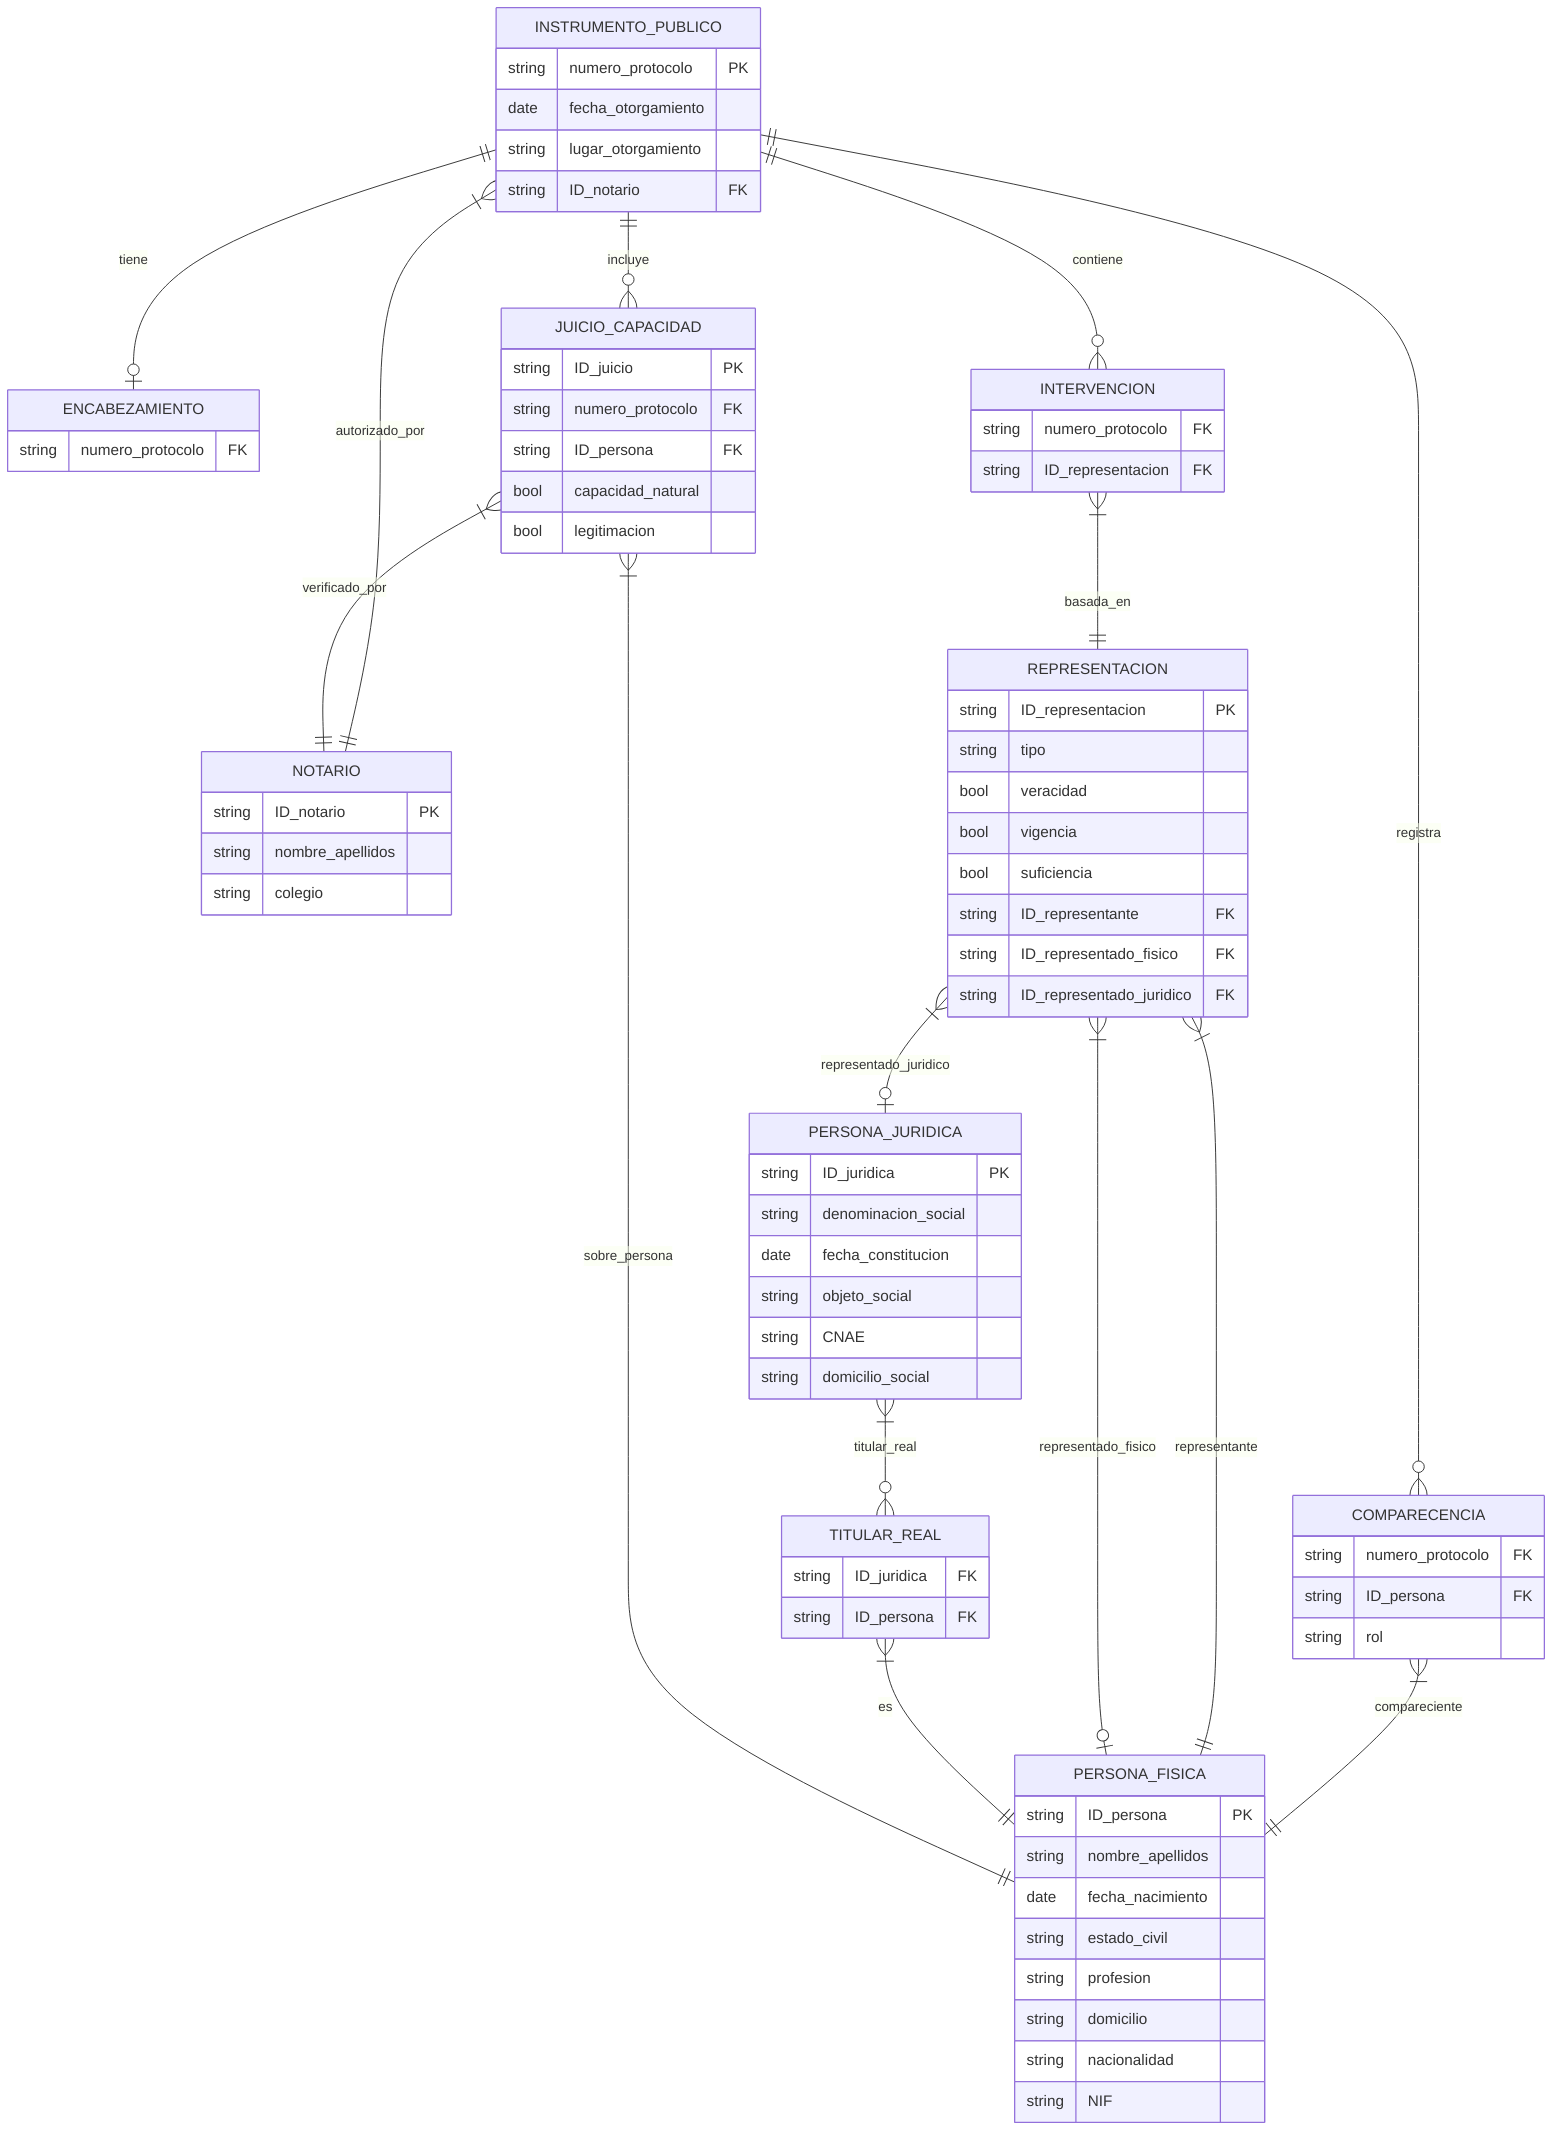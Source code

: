 erDiagram
  INSTRUMENTO_PUBLICO {
    string numero_protocolo PK
    date fecha_otorgamiento
    string lugar_otorgamiento
    string ID_notario FK
  }
  NOTARIO {
    string ID_notario PK
    string nombre_apellidos
    string colegio
  }
  ENCABEZAMIENTO {
    string numero_protocolo FK
  }
  COMPARECENCIA {
    string numero_protocolo FK
    string ID_persona FK
    string rol
  }
  PERSONA_FISICA {
    string ID_persona PK
    string nombre_apellidos
    date fecha_nacimiento
    string estado_civil
    string profesion
    string domicilio
    string nacionalidad
    string NIF
  }
  INTERVENCION {
    string numero_protocolo FK
    string ID_representacion FK
  }
  REPRESENTACION {
    string ID_representacion PK
    string tipo
    bool veracidad
    bool vigencia
    bool suficiencia
    string ID_representante FK
    string ID_representado_fisico FK
    string ID_representado_juridico FK
  }
  PERSONA_JURIDICA {
    string ID_juridica PK
    string denominacion_social
    date fecha_constitucion
    string objeto_social
    string CNAE
    string domicilio_social
  }
  JUICIO_CAPACIDAD {
    string ID_juicio PK
    string numero_protocolo FK
    string ID_persona FK
    bool capacidad_natural
    bool legitimacion
  }
  TITULAR_REAL {
    string ID_juridica FK
    string ID_persona FK
  }

  INSTRUMENTO_PUBLICO }|--|| NOTARIO : "autorizado_por"
  INSTRUMENTO_PUBLICO ||--o| ENCABEZAMIENTO : "tiene"
  INSTRUMENTO_PUBLICO ||--o{ COMPARECENCIA : "registra"
  COMPARECENCIA }|--|| PERSONA_FISICA : "compareciente"
  INSTRUMENTO_PUBLICO ||--o{ INTERVENCION : "contiene"
  INTERVENCION }|--|| REPRESENTACION : "basada_en"
  REPRESENTACION }|--|| PERSONA_FISICA : "representante"
  REPRESENTACION }|--o| PERSONA_FISICA : "representado_fisico"
  REPRESENTACION }|--o| PERSONA_JURIDICA : "representado_juridico"
  PERSONA_JURIDICA }|--o{ TITULAR_REAL : "titular_real"
  TITULAR_REAL }|--|| PERSONA_FISICA : "es"
  INSTRUMENTO_PUBLICO ||--o{ JUICIO_CAPACIDAD : "incluye"
  JUICIO_CAPACIDAD }|--|| PERSONA_FISICA : "sobre_persona"
  JUICIO_CAPACIDAD }|--|| NOTARIO : "verificado_por"